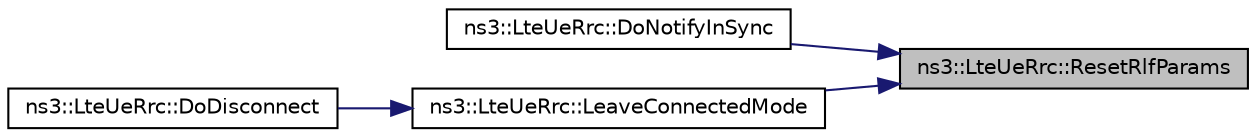 digraph "ns3::LteUeRrc::ResetRlfParams"
{
 // LATEX_PDF_SIZE
  edge [fontname="Helvetica",fontsize="10",labelfontname="Helvetica",labelfontsize="10"];
  node [fontname="Helvetica",fontsize="10",shape=record];
  rankdir="RL";
  Node1 [label="ns3::LteUeRrc::ResetRlfParams",height=0.2,width=0.4,color="black", fillcolor="grey75", style="filled", fontcolor="black",tooltip="Reset radio link failure parameters."];
  Node1 -> Node2 [dir="back",color="midnightblue",fontsize="10",style="solid",fontname="Helvetica"];
  Node2 [label="ns3::LteUeRrc::DoNotifyInSync",height=0.2,width=0.4,color="black", fillcolor="white", style="filled",URL="$classns3_1_1_lte_ue_rrc.html#ac5022017ae6afe5f81b30511977fcd08",tooltip="Do notify in sync function."];
  Node1 -> Node3 [dir="back",color="midnightblue",fontsize="10",style="solid",fontname="Helvetica"];
  Node3 [label="ns3::LteUeRrc::LeaveConnectedMode",height=0.2,width=0.4,color="black", fillcolor="white", style="filled",URL="$classns3_1_1_lte_ue_rrc.html#a9fc82457de4787faa95a0ee6e108457d",tooltip="Leave connected mode method Resets the UE back to an appropiate state depending on the nature of caus..."];
  Node3 -> Node4 [dir="back",color="midnightblue",fontsize="10",style="solid",fontname="Helvetica"];
  Node4 [label="ns3::LteUeRrc::DoDisconnect",height=0.2,width=0.4,color="black", fillcolor="white", style="filled",URL="$classns3_1_1_lte_ue_rrc.html#a19261f50e28cce9c61d12c205d45a651",tooltip="Disconnect function."];
}
